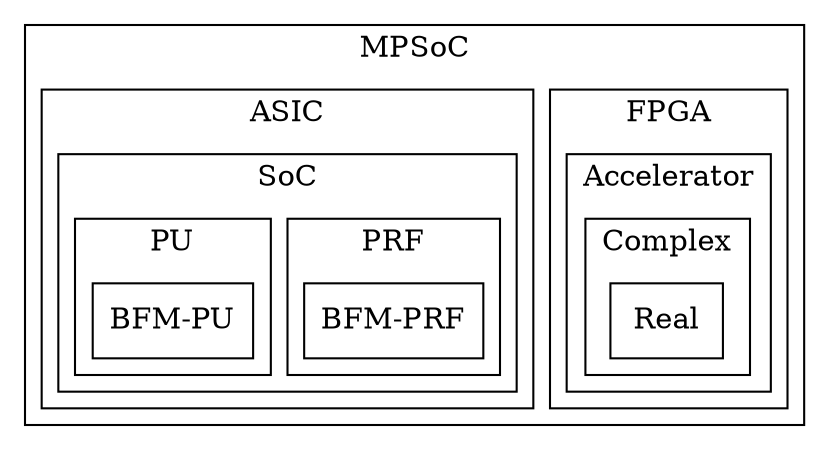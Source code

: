digraph Project {
  // Introduction
  graph [splines=ortho];
  node[shape=record];

  // Blocks
  subgraph "cluster MPSoC" { label = "MPSoC";
    subgraph "cluster FPGA" { label = "FPGA";
      subgraph "cluster Accelerator" { label = "Accelerator";
        subgraph "cluster Complex" {label = "Complex";
          Real[shape=box, label="Real"];
        }
      }
    }
    subgraph "cluster ASIC" { label = "ASIC";
      subgraph "cluster SoC" { label = "SoC";
        subgraph "cluster PRF" {label = "PRF";
          BFM_PRF[shape=box, label="BFM-PRF"];
        }
        subgraph "cluster PU" { label = "PU";
          BFM_PU[shape=box, label="BFM-PU"];
        }
      }
    }
  }

  // Sequence
}
